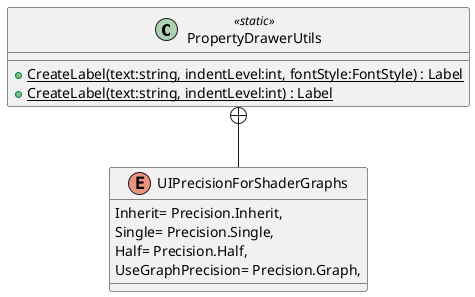@startuml
class PropertyDrawerUtils <<static>> {
    + {static} CreateLabel(text:string, indentLevel:int, fontStyle:FontStyle) : Label
    + {static} CreateLabel(text:string, indentLevel:int) : Label
}
enum UIPrecisionForShaderGraphs {
    Inherit= Precision.Inherit,
    Single= Precision.Single,
    Half= Precision.Half,
    UseGraphPrecision= Precision.Graph,
}
PropertyDrawerUtils +-- UIPrecisionForShaderGraphs
@enduml
